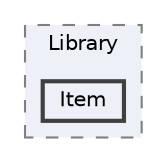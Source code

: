 digraph "C:/Users/Estudiante UCU/programación 2/PII_Pokemon/src/Library/Item"
{
 // INTERACTIVE_SVG=YES
 // LATEX_PDF_SIZE
  bgcolor="transparent";
  edge [fontname=Helvetica,fontsize=10,labelfontname=Helvetica,labelfontsize=10];
  node [fontname=Helvetica,fontsize=10,shape=box,height=0.2,width=0.4];
  compound=true
  subgraph clusterdir_f741251061e5c7c7ed48ab45c3348f11 {
    graph [ bgcolor="#edf0f7", pencolor="grey50", label="Library", fontname=Helvetica,fontsize=10 style="filled,dashed", URL="dir_f741251061e5c7c7ed48ab45c3348f11.html",tooltip=""]
  dir_6c2d4d6b0dd6565c602de96f36b42cbb [label="Item", fillcolor="#edf0f7", color="grey25", style="filled,bold", URL="dir_6c2d4d6b0dd6565c602de96f36b42cbb.html",tooltip=""];
  }
}
